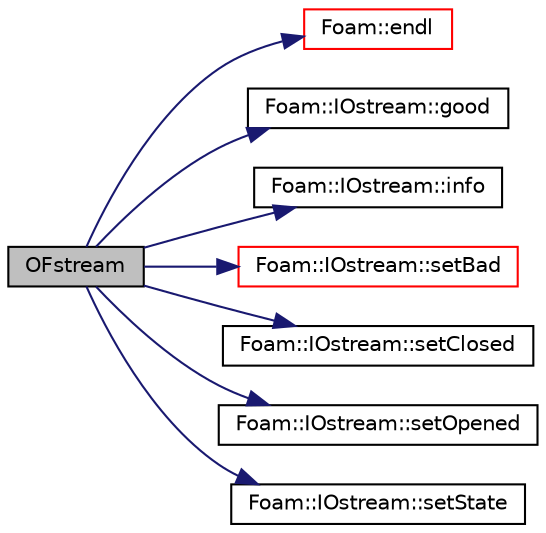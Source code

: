 digraph "OFstream"
{
  bgcolor="transparent";
  edge [fontname="Helvetica",fontsize="10",labelfontname="Helvetica",labelfontsize="10"];
  node [fontname="Helvetica",fontsize="10",shape=record];
  rankdir="LR";
  Node1 [label="OFstream",height=0.2,width=0.4,color="black", fillcolor="grey75", style="filled", fontcolor="black"];
  Node1 -> Node2 [color="midnightblue",fontsize="10",style="solid",fontname="Helvetica"];
  Node2 [label="Foam::endl",height=0.2,width=0.4,color="red",URL="$a10979.html#a2db8fe02a0d3909e9351bb4275b23ce4",tooltip="Add newline and flush stream. "];
  Node1 -> Node3 [color="midnightblue",fontsize="10",style="solid",fontname="Helvetica"];
  Node3 [label="Foam::IOstream::good",height=0.2,width=0.4,color="black",URL="$a01203.html#ad2e41c8280b6cdf93d39e1135d2abdf7",tooltip="Return true if next operation might succeed. "];
  Node1 -> Node4 [color="midnightblue",fontsize="10",style="solid",fontname="Helvetica"];
  Node4 [label="Foam::IOstream::info",height=0.2,width=0.4,color="black",URL="$a01203.html#ad9ba2293cdfe23f026d9ef56efbaa3ea",tooltip="Return info proxy. "];
  Node1 -> Node5 [color="midnightblue",fontsize="10",style="solid",fontname="Helvetica"];
  Node5 [label="Foam::IOstream::setBad",height=0.2,width=0.4,color="red",URL="$a01203.html#a638b33dd25b3cd8ea7e846f04fd6a6a3",tooltip="Set stream to be bad. "];
  Node1 -> Node6 [color="midnightblue",fontsize="10",style="solid",fontname="Helvetica"];
  Node6 [label="Foam::IOstream::setClosed",height=0.2,width=0.4,color="black",URL="$a01203.html#a6ffc7629ddba3b8e7652fe888af299ab",tooltip="Set stream closed. "];
  Node1 -> Node7 [color="midnightblue",fontsize="10",style="solid",fontname="Helvetica"];
  Node7 [label="Foam::IOstream::setOpened",height=0.2,width=0.4,color="black",URL="$a01203.html#ab945a2e2c4278c06f4527d8e163b904e",tooltip="Set stream opened. "];
  Node1 -> Node8 [color="midnightblue",fontsize="10",style="solid",fontname="Helvetica"];
  Node8 [label="Foam::IOstream::setState",height=0.2,width=0.4,color="black",URL="$a01203.html#a6dc7caf4da073fce8946c51af8d81dee",tooltip="Set stream state. "];
}
